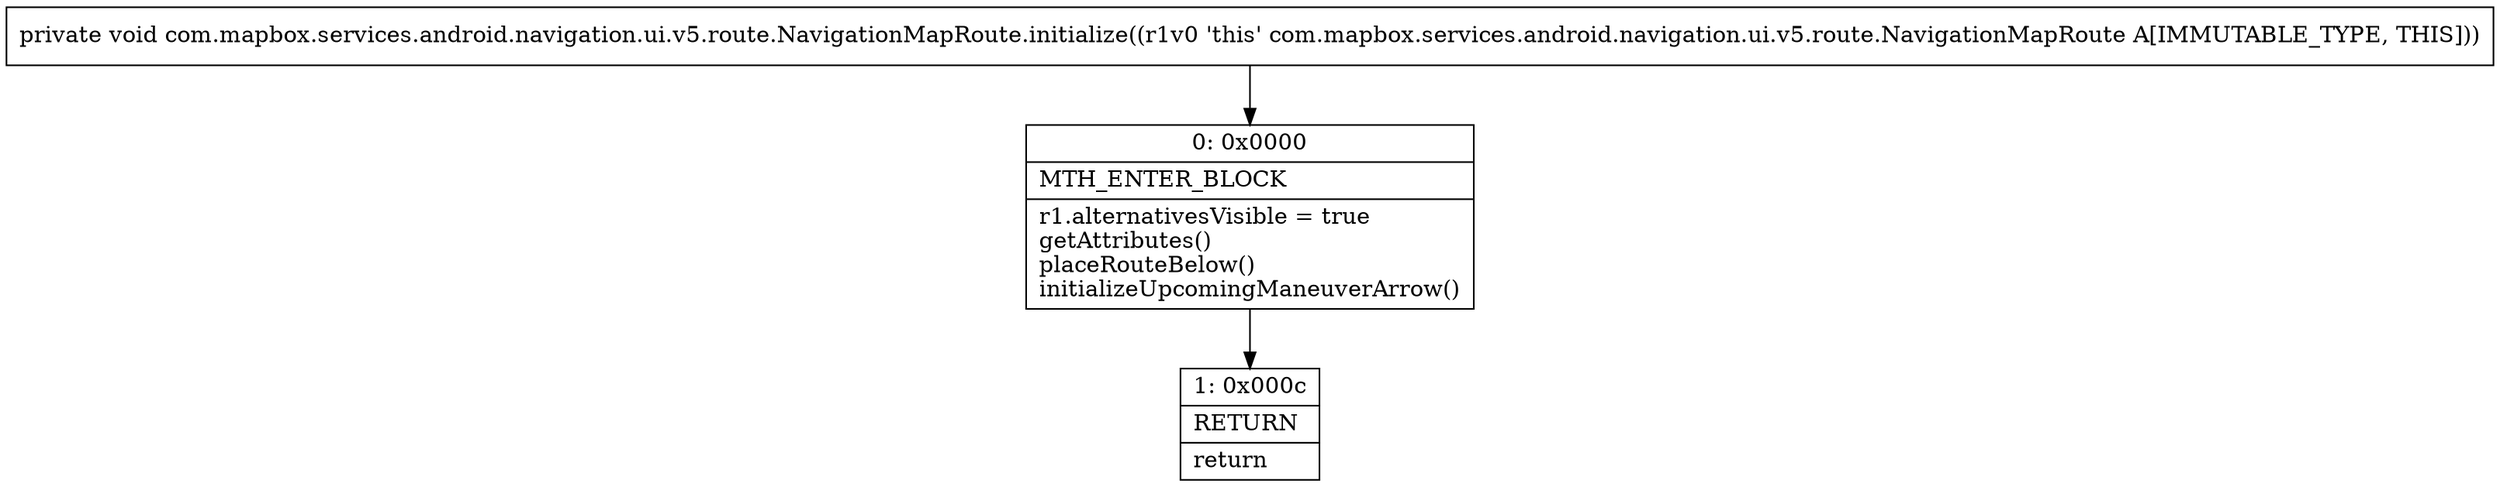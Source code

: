 digraph "CFG forcom.mapbox.services.android.navigation.ui.v5.route.NavigationMapRoute.initialize()V" {
Node_0 [shape=record,label="{0\:\ 0x0000|MTH_ENTER_BLOCK\l|r1.alternativesVisible = true\lgetAttributes()\lplaceRouteBelow()\linitializeUpcomingManeuverArrow()\l}"];
Node_1 [shape=record,label="{1\:\ 0x000c|RETURN\l|return\l}"];
MethodNode[shape=record,label="{private void com.mapbox.services.android.navigation.ui.v5.route.NavigationMapRoute.initialize((r1v0 'this' com.mapbox.services.android.navigation.ui.v5.route.NavigationMapRoute A[IMMUTABLE_TYPE, THIS])) }"];
MethodNode -> Node_0;
Node_0 -> Node_1;
}

